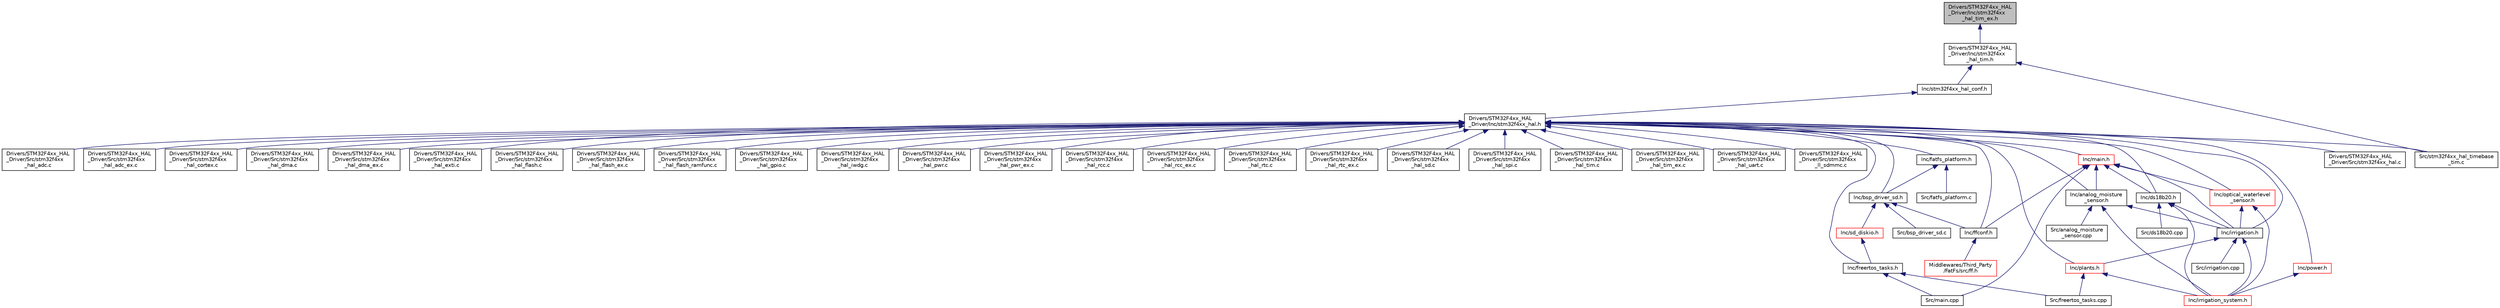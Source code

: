 digraph "Drivers/STM32F4xx_HAL_Driver/Inc/stm32f4xx_hal_tim_ex.h"
{
 // LATEX_PDF_SIZE
  edge [fontname="Helvetica",fontsize="10",labelfontname="Helvetica",labelfontsize="10"];
  node [fontname="Helvetica",fontsize="10",shape=record];
  Node1 [label="Drivers/STM32F4xx_HAL\l_Driver/Inc/stm32f4xx\l_hal_tim_ex.h",height=0.2,width=0.4,color="black", fillcolor="grey75", style="filled", fontcolor="black",tooltip="Header file of TIM HAL Extended module."];
  Node1 -> Node2 [dir="back",color="midnightblue",fontsize="10",style="solid"];
  Node2 [label="Drivers/STM32F4xx_HAL\l_Driver/Inc/stm32f4xx\l_hal_tim.h",height=0.2,width=0.4,color="black", fillcolor="white", style="filled",URL="$stm32f4xx__hal__tim_8h.html",tooltip="Header file of TIM HAL module."];
  Node2 -> Node3 [dir="back",color="midnightblue",fontsize="10",style="solid"];
  Node3 [label="Inc/stm32f4xx_hal_conf.h",height=0.2,width=0.4,color="black", fillcolor="white", style="filled",URL="$stm32f4xx__hal__conf_8h_source.html",tooltip=" "];
  Node3 -> Node4 [dir="back",color="midnightblue",fontsize="10",style="solid"];
  Node4 [label="Drivers/STM32F4xx_HAL\l_Driver/Inc/stm32f4xx_hal.h",height=0.2,width=0.4,color="black", fillcolor="white", style="filled",URL="$stm32f4xx__hal_8h.html",tooltip="This file contains all the functions prototypes for the HAL module driver."];
  Node4 -> Node5 [dir="back",color="midnightblue",fontsize="10",style="solid"];
  Node5 [label="Drivers/STM32F4xx_HAL\l_Driver/Src/stm32f4xx_hal.c",height=0.2,width=0.4,color="black", fillcolor="white", style="filled",URL="$stm32f4xx__hal_8c.html",tooltip="HAL module driver. This is the common part of the HAL initialization."];
  Node4 -> Node6 [dir="back",color="midnightblue",fontsize="10",style="solid"];
  Node6 [label="Drivers/STM32F4xx_HAL\l_Driver/Src/stm32f4xx\l_hal_adc.c",height=0.2,width=0.4,color="black", fillcolor="white", style="filled",URL="$stm32f4xx__hal__adc_8c.html",tooltip="This file provides firmware functions to manage the following functionalities of the Analog to Digita..."];
  Node4 -> Node7 [dir="back",color="midnightblue",fontsize="10",style="solid"];
  Node7 [label="Drivers/STM32F4xx_HAL\l_Driver/Src/stm32f4xx\l_hal_adc_ex.c",height=0.2,width=0.4,color="black", fillcolor="white", style="filled",URL="$stm32f4xx__hal__adc__ex_8c.html",tooltip="This file provides firmware functions to manage the following functionalities of the ADC extension pe..."];
  Node4 -> Node8 [dir="back",color="midnightblue",fontsize="10",style="solid"];
  Node8 [label="Drivers/STM32F4xx_HAL\l_Driver/Src/stm32f4xx\l_hal_cortex.c",height=0.2,width=0.4,color="black", fillcolor="white", style="filled",URL="$stm32f4xx__hal__cortex_8c.html",tooltip="CORTEX HAL module driver. This file provides firmware functions to manage the following functionaliti..."];
  Node4 -> Node9 [dir="back",color="midnightblue",fontsize="10",style="solid"];
  Node9 [label="Drivers/STM32F4xx_HAL\l_Driver/Src/stm32f4xx\l_hal_dma.c",height=0.2,width=0.4,color="black", fillcolor="white", style="filled",URL="$stm32f4xx__hal__dma_8c.html",tooltip="DMA HAL module driver."];
  Node4 -> Node10 [dir="back",color="midnightblue",fontsize="10",style="solid"];
  Node10 [label="Drivers/STM32F4xx_HAL\l_Driver/Src/stm32f4xx\l_hal_dma_ex.c",height=0.2,width=0.4,color="black", fillcolor="white", style="filled",URL="$stm32f4xx__hal__dma__ex_8c.html",tooltip="DMA Extension HAL module driver This file provides firmware functions to manage the following functio..."];
  Node4 -> Node11 [dir="back",color="midnightblue",fontsize="10",style="solid"];
  Node11 [label="Drivers/STM32F4xx_HAL\l_Driver/Src/stm32f4xx\l_hal_exti.c",height=0.2,width=0.4,color="black", fillcolor="white", style="filled",URL="$stm32f4xx__hal__exti_8c.html",tooltip="EXTI HAL module driver. This file provides firmware functions to manage the following functionalities..."];
  Node4 -> Node12 [dir="back",color="midnightblue",fontsize="10",style="solid"];
  Node12 [label="Drivers/STM32F4xx_HAL\l_Driver/Src/stm32f4xx\l_hal_flash.c",height=0.2,width=0.4,color="black", fillcolor="white", style="filled",URL="$stm32f4xx__hal__flash_8c.html",tooltip="FLASH HAL module driver. This file provides firmware functions to manage the following functionalitie..."];
  Node4 -> Node13 [dir="back",color="midnightblue",fontsize="10",style="solid"];
  Node13 [label="Drivers/STM32F4xx_HAL\l_Driver/Src/stm32f4xx\l_hal_flash_ex.c",height=0.2,width=0.4,color="black", fillcolor="white", style="filled",URL="$stm32f4xx__hal__flash__ex_8c.html",tooltip="Extended FLASH HAL module driver. This file provides firmware functions to manage the following funct..."];
  Node4 -> Node14 [dir="back",color="midnightblue",fontsize="10",style="solid"];
  Node14 [label="Drivers/STM32F4xx_HAL\l_Driver/Src/stm32f4xx\l_hal_flash_ramfunc.c",height=0.2,width=0.4,color="black", fillcolor="white", style="filled",URL="$stm32f4xx__hal__flash__ramfunc_8c.html",tooltip="FLASH RAMFUNC module driver. This file provides a FLASH firmware functions which should be executed f..."];
  Node4 -> Node15 [dir="back",color="midnightblue",fontsize="10",style="solid"];
  Node15 [label="Drivers/STM32F4xx_HAL\l_Driver/Src/stm32f4xx\l_hal_gpio.c",height=0.2,width=0.4,color="black", fillcolor="white", style="filled",URL="$stm32f4xx__hal__gpio_8c.html",tooltip="GPIO HAL module driver. This file provides firmware functions to manage the following functionalities..."];
  Node4 -> Node16 [dir="back",color="midnightblue",fontsize="10",style="solid"];
  Node16 [label="Drivers/STM32F4xx_HAL\l_Driver/Src/stm32f4xx\l_hal_iwdg.c",height=0.2,width=0.4,color="black", fillcolor="white", style="filled",URL="$stm32f4xx__hal__iwdg_8c.html",tooltip="IWDG HAL module driver. This file provides firmware functions to manage the following functionalities..."];
  Node4 -> Node17 [dir="back",color="midnightblue",fontsize="10",style="solid"];
  Node17 [label="Drivers/STM32F4xx_HAL\l_Driver/Src/stm32f4xx\l_hal_pwr.c",height=0.2,width=0.4,color="black", fillcolor="white", style="filled",URL="$stm32f4xx__hal__pwr_8c.html",tooltip="PWR HAL module driver. This file provides firmware functions to manage the following functionalities ..."];
  Node4 -> Node18 [dir="back",color="midnightblue",fontsize="10",style="solid"];
  Node18 [label="Drivers/STM32F4xx_HAL\l_Driver/Src/stm32f4xx\l_hal_pwr_ex.c",height=0.2,width=0.4,color="black", fillcolor="white", style="filled",URL="$stm32f4xx__hal__pwr__ex_8c.html",tooltip="Extended PWR HAL module driver. This file provides firmware functions to manage the following functio..."];
  Node4 -> Node19 [dir="back",color="midnightblue",fontsize="10",style="solid"];
  Node19 [label="Drivers/STM32F4xx_HAL\l_Driver/Src/stm32f4xx\l_hal_rcc.c",height=0.2,width=0.4,color="black", fillcolor="white", style="filled",URL="$stm32f4xx__hal__rcc_8c.html",tooltip="RCC HAL module driver. This file provides firmware functions to manage the following functionalities ..."];
  Node4 -> Node20 [dir="back",color="midnightblue",fontsize="10",style="solid"];
  Node20 [label="Drivers/STM32F4xx_HAL\l_Driver/Src/stm32f4xx\l_hal_rcc_ex.c",height=0.2,width=0.4,color="black", fillcolor="white", style="filled",URL="$stm32f4xx__hal__rcc__ex_8c.html",tooltip="Extension RCC HAL module driver. This file provides firmware functions to manage the following functi..."];
  Node4 -> Node21 [dir="back",color="midnightblue",fontsize="10",style="solid"];
  Node21 [label="Drivers/STM32F4xx_HAL\l_Driver/Src/stm32f4xx\l_hal_rtc.c",height=0.2,width=0.4,color="black", fillcolor="white", style="filled",URL="$stm32f4xx__hal__rtc_8c.html",tooltip="RTC HAL module driver. This file provides firmware functions to manage the following functionalities ..."];
  Node4 -> Node22 [dir="back",color="midnightblue",fontsize="10",style="solid"];
  Node22 [label="Drivers/STM32F4xx_HAL\l_Driver/Src/stm32f4xx\l_hal_rtc_ex.c",height=0.2,width=0.4,color="black", fillcolor="white", style="filled",URL="$stm32f4xx__hal__rtc__ex_8c.html",tooltip="RTC HAL module driver. This file provides firmware functions to manage the following functionalities ..."];
  Node4 -> Node23 [dir="back",color="midnightblue",fontsize="10",style="solid"];
  Node23 [label="Drivers/STM32F4xx_HAL\l_Driver/Src/stm32f4xx\l_hal_sd.c",height=0.2,width=0.4,color="black", fillcolor="white", style="filled",URL="$stm32f4xx__hal__sd_8c.html",tooltip="SD card HAL module driver. This file provides firmware functions to manage the following functionalit..."];
  Node4 -> Node24 [dir="back",color="midnightblue",fontsize="10",style="solid"];
  Node24 [label="Drivers/STM32F4xx_HAL\l_Driver/Src/stm32f4xx\l_hal_spi.c",height=0.2,width=0.4,color="black", fillcolor="white", style="filled",URL="$stm32f4xx__hal__spi_8c.html",tooltip="SPI HAL module driver. This file provides firmware functions to manage the following functionalities ..."];
  Node4 -> Node25 [dir="back",color="midnightblue",fontsize="10",style="solid"];
  Node25 [label="Drivers/STM32F4xx_HAL\l_Driver/Src/stm32f4xx\l_hal_tim.c",height=0.2,width=0.4,color="black", fillcolor="white", style="filled",URL="$stm32f4xx__hal__tim_8c.html",tooltip="TIM HAL module driver. This file provides firmware functions to manage the following functionalities ..."];
  Node4 -> Node26 [dir="back",color="midnightblue",fontsize="10",style="solid"];
  Node26 [label="Drivers/STM32F4xx_HAL\l_Driver/Src/stm32f4xx\l_hal_tim_ex.c",height=0.2,width=0.4,color="black", fillcolor="white", style="filled",URL="$stm32f4xx__hal__tim__ex_8c.html",tooltip="TIM HAL module driver. This file provides firmware functions to manage the following functionalities ..."];
  Node4 -> Node27 [dir="back",color="midnightblue",fontsize="10",style="solid"];
  Node27 [label="Drivers/STM32F4xx_HAL\l_Driver/Src/stm32f4xx\l_hal_uart.c",height=0.2,width=0.4,color="black", fillcolor="white", style="filled",URL="$stm32f4xx__hal__uart_8c.html",tooltip="UART HAL module driver. This file provides firmware functions to manage the following functionalities..."];
  Node4 -> Node28 [dir="back",color="midnightblue",fontsize="10",style="solid"];
  Node28 [label="Drivers/STM32F4xx_HAL\l_Driver/Src/stm32f4xx\l_ll_sdmmc.c",height=0.2,width=0.4,color="black", fillcolor="white", style="filled",URL="$stm32f4xx__ll__sdmmc_8c.html",tooltip="SDMMC Low Layer HAL module driver."];
  Node4 -> Node29 [dir="back",color="midnightblue",fontsize="10",style="solid"];
  Node29 [label="Inc/analog_moisture\l_sensor.h",height=0.2,width=0.4,color="black", fillcolor="white", style="filled",URL="$analog__moisture__sensor_8h_source.html",tooltip=" "];
  Node29 -> Node30 [dir="back",color="midnightblue",fontsize="10",style="solid"];
  Node30 [label="Inc/irrigation.h",height=0.2,width=0.4,color="black", fillcolor="white", style="filled",URL="$irrigation_8h_source.html",tooltip=" "];
  Node30 -> Node31 [dir="back",color="midnightblue",fontsize="10",style="solid"];
  Node31 [label="Inc/irrigation_system.h",height=0.2,width=0.4,color="red", fillcolor="white", style="filled",URL="$irrigation__system_8h_source.html",tooltip=" "];
  Node30 -> Node33 [dir="back",color="midnightblue",fontsize="10",style="solid"];
  Node33 [label="Inc/plants.h",height=0.2,width=0.4,color="red", fillcolor="white", style="filled",URL="$plants_8h_source.html",tooltip=" "];
  Node33 -> Node31 [dir="back",color="midnightblue",fontsize="10",style="solid"];
  Node33 -> Node34 [dir="back",color="midnightblue",fontsize="10",style="solid"];
  Node34 [label="Src/freertos_tasks.cpp",height=0.2,width=0.4,color="black", fillcolor="white", style="filled",URL="$freertos__tasks_8cpp_source.html",tooltip=" "];
  Node30 -> Node36 [dir="back",color="midnightblue",fontsize="10",style="solid"];
  Node36 [label="Src/irrigation.cpp",height=0.2,width=0.4,color="black", fillcolor="white", style="filled",URL="$irrigation_8cpp_source.html",tooltip=" "];
  Node29 -> Node31 [dir="back",color="midnightblue",fontsize="10",style="solid"];
  Node29 -> Node37 [dir="back",color="midnightblue",fontsize="10",style="solid"];
  Node37 [label="Src/analog_moisture\l_sensor.cpp",height=0.2,width=0.4,color="black", fillcolor="white", style="filled",URL="$analog__moisture__sensor_8cpp_source.html",tooltip=" "];
  Node4 -> Node38 [dir="back",color="midnightblue",fontsize="10",style="solid"];
  Node38 [label="Inc/bsp_driver_sd.h",height=0.2,width=0.4,color="black", fillcolor="white", style="filled",URL="$bsp__driver__sd_8h.html",tooltip="This file contains the common defines and functions prototypes for the bsp_driver_sd...."];
  Node38 -> Node39 [dir="back",color="midnightblue",fontsize="10",style="solid"];
  Node39 [label="Inc/ffconf.h",height=0.2,width=0.4,color="black", fillcolor="white", style="filled",URL="$ffconf_8h_source.html",tooltip=" "];
  Node39 -> Node40 [dir="back",color="midnightblue",fontsize="10",style="solid"];
  Node40 [label="Middlewares/Third_Party\l/FatFs/src/ff.h",height=0.2,width=0.4,color="red", fillcolor="white", style="filled",URL="$ff_8h_source.html",tooltip=" "];
  Node38 -> Node51 [dir="back",color="midnightblue",fontsize="10",style="solid"];
  Node51 [label="Inc/sd_diskio.h",height=0.2,width=0.4,color="red", fillcolor="white", style="filled",URL="$sd__diskio_8h.html",tooltip="Header for sd_diskio.c module."];
  Node51 -> Node42 [dir="back",color="midnightblue",fontsize="10",style="solid"];
  Node42 [label="Inc/freertos_tasks.h",height=0.2,width=0.4,color="black", fillcolor="white", style="filled",URL="$freertos__tasks_8h_source.html",tooltip=" "];
  Node42 -> Node34 [dir="back",color="midnightblue",fontsize="10",style="solid"];
  Node42 -> Node43 [dir="back",color="midnightblue",fontsize="10",style="solid"];
  Node43 [label="Src/main.cpp",height=0.2,width=0.4,color="black", fillcolor="white", style="filled",URL="$main_8cpp_source.html",tooltip=" "];
  Node38 -> Node52 [dir="back",color="midnightblue",fontsize="10",style="solid"];
  Node52 [label="Src/bsp_driver_sd.c",height=0.2,width=0.4,color="black", fillcolor="white", style="filled",URL="$bsp__driver__sd_8c.html",tooltip="This file includes a generic uSD card driver. To be completed by the user according to the board used..."];
  Node4 -> Node53 [dir="back",color="midnightblue",fontsize="10",style="solid"];
  Node53 [label="Inc/ds18b20.h",height=0.2,width=0.4,color="black", fillcolor="white", style="filled",URL="$ds18b20_8h_source.html",tooltip=" "];
  Node53 -> Node30 [dir="back",color="midnightblue",fontsize="10",style="solid"];
  Node53 -> Node31 [dir="back",color="midnightblue",fontsize="10",style="solid"];
  Node53 -> Node54 [dir="back",color="midnightblue",fontsize="10",style="solid"];
  Node54 [label="Src/ds18b20.cpp",height=0.2,width=0.4,color="black", fillcolor="white", style="filled",URL="$ds18b20_8cpp_source.html",tooltip=" "];
  Node4 -> Node55 [dir="back",color="midnightblue",fontsize="10",style="solid"];
  Node55 [label="Inc/fatfs_platform.h",height=0.2,width=0.4,color="black", fillcolor="white", style="filled",URL="$fatfs__platform_8h.html",tooltip=": fatfs_platform header file"];
  Node55 -> Node38 [dir="back",color="midnightblue",fontsize="10",style="solid"];
  Node55 -> Node56 [dir="back",color="midnightblue",fontsize="10",style="solid"];
  Node56 [label="Src/fatfs_platform.c",height=0.2,width=0.4,color="black", fillcolor="white", style="filled",URL="$fatfs__platform_8c.html",tooltip=": fatfs_platform source file"];
  Node4 -> Node39 [dir="back",color="midnightblue",fontsize="10",style="solid"];
  Node4 -> Node42 [dir="back",color="midnightblue",fontsize="10",style="solid"];
  Node4 -> Node30 [dir="back",color="midnightblue",fontsize="10",style="solid"];
  Node4 -> Node57 [dir="back",color="midnightblue",fontsize="10",style="solid"];
  Node57 [label="Inc/main.h",height=0.2,width=0.4,color="red", fillcolor="white", style="filled",URL="$main_8h.html",tooltip=": Header for main.c file. This file contains the common defines of the application."];
  Node57 -> Node29 [dir="back",color="midnightblue",fontsize="10",style="solid"];
  Node57 -> Node53 [dir="back",color="midnightblue",fontsize="10",style="solid"];
  Node57 -> Node39 [dir="back",color="midnightblue",fontsize="10",style="solid"];
  Node57 -> Node30 [dir="back",color="midnightblue",fontsize="10",style="solid"];
  Node57 -> Node63 [dir="back",color="midnightblue",fontsize="10",style="solid"];
  Node63 [label="Inc/optical_waterlevel\l_sensor.h",height=0.2,width=0.4,color="red", fillcolor="white", style="filled",URL="$optical__waterlevel__sensor_8h_source.html",tooltip=" "];
  Node63 -> Node30 [dir="back",color="midnightblue",fontsize="10",style="solid"];
  Node63 -> Node31 [dir="back",color="midnightblue",fontsize="10",style="solid"];
  Node57 -> Node43 [dir="back",color="midnightblue",fontsize="10",style="solid"];
  Node4 -> Node63 [dir="back",color="midnightblue",fontsize="10",style="solid"];
  Node4 -> Node33 [dir="back",color="midnightblue",fontsize="10",style="solid"];
  Node4 -> Node80 [dir="back",color="midnightblue",fontsize="10",style="solid"];
  Node80 [label="Inc/power.h",height=0.2,width=0.4,color="red", fillcolor="white", style="filled",URL="$power_8h_source.html",tooltip=" "];
  Node80 -> Node31 [dir="back",color="midnightblue",fontsize="10",style="solid"];
  Node4 -> Node82 [dir="back",color="midnightblue",fontsize="10",style="solid"];
  Node82 [label="Src/stm32f4xx_hal_timebase\l_tim.c",height=0.2,width=0.4,color="black", fillcolor="white", style="filled",URL="$stm32f4xx__hal__timebase__tim_8c_source.html",tooltip=" "];
  Node2 -> Node82 [dir="back",color="midnightblue",fontsize="10",style="solid"];
}

